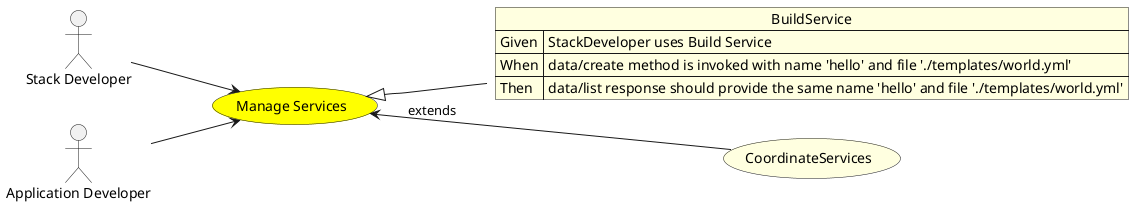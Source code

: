 @startuml


left to right direction

usecase "Manage Services" as ManageServices #yellow

Actor "Stack Developer" as StackDeveloper

StackDeveloper --> ManageServices

Actor "Application Developer" as ApplicationDeveloper

ApplicationDeveloper --> ManageServices



json BuildService #lightyellow {
    "Given": "StackDeveloper uses Build Service",
    "When": "data/create method is invoked with name &#39;hello&#39; and file &#39;./templates/world.yml&#39;",
    "Then": "data/list response should provide the same name &#39;hello&#39; and file &#39;./templates/world.yml&#39;"
}

ManageServices <|-- BuildService



usecase "CoordinateServices" as CoordinateServices #lightyellow

ManageServices <-- CoordinateServices : extends







@enduml
